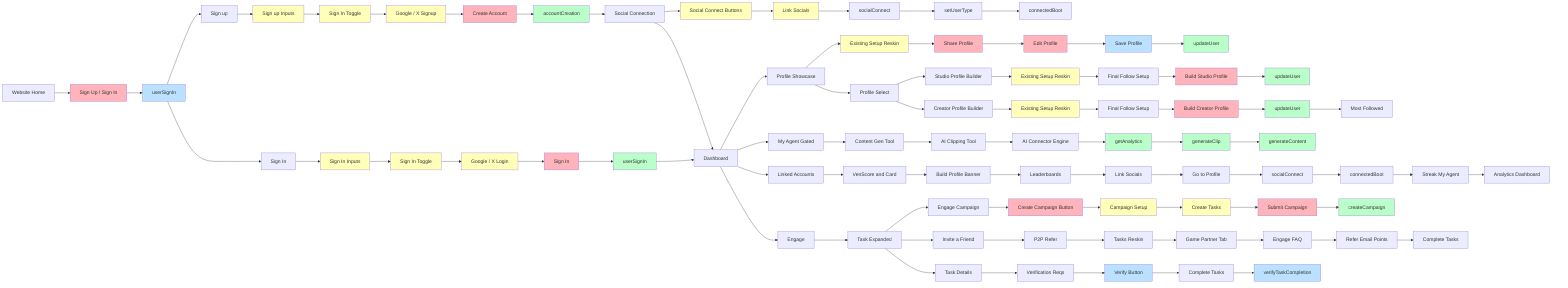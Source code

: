 flowchart LR
    %% Website Entry Point
    A[Website Home] --> B[Sign Up / Sign In]
    B --> C[userSignIn]
    
    %% Sign Up Flow
    C --> D[Sign up]
    D --> E[Sign up Inputs]
    E --> F[Sign In Toggle]
    F --> G[Google / X Signup]
    G --> H[Create Account]
    H --> I[accountCreation]
    
    %% Sign In Flow  
    C --> J[Sign In]
    J --> K[Sign In Inputs]
    K --> L[Sign In Toggle]
    L --> M[Google / X Login]
    M --> N[Sign In]
    N --> O[userSignIn]
    
    %% Social Connection Flow
    I --> P[Social Connection]
    P --> Q[Social Connect Buttons]
    Q --> R[Link Socials]
    R --> S[socialConnect]
    S --> T[setUserType]
    T --> U[connectedBoot]
    
    %% Dashboard Access
    O --> V[Dashboard]
    P --> V
    
    %% Profile Showcase Flow
    V --> W[Profile Showcase]
    W --> X[Existing Setup Reskin]
    X --> Y[Share Profile]
    Y --> Z[Edit Profile]
    Z --> AA[Save Profile]
    AA --> BB[updateUser]
    
    %% Profile Selection
    W --> CC[Profile Select]
    CC --> DD[Studio Profile Builder]
    
    %% Studio Profile Builder
    DD --> EE[Existing Setup Reskin]
    EE --> FF[Final Follow Setup]
    FF --> GG[Build Studio Profile]
    GG --> HH[updateUser]
    
    %% Creator Profile Builder  
    CC --> II[Creator Profile Builder]
    II --> JJ[Existing Setup Reskin]
    JJ --> KK[Final Follow Setup]
    KK --> LL[Build Creator Profile]
    LL --> MM[updateUser]
    
    %% AI Agent Features
    V --> NN[My Agent Gated]
    NN --> OO[Content Gen Tool]
    OO --> PP[AI Clipping Tool]
    PP --> QQ[AI Connector Engine]
    QQ --> RR[getAnalytics]
    RR --> SS[generateClip]
    SS --> TT[generateContent]
    
    %% Linked Actions from Dashboard
    V --> UU[Linked Accounts]
    UU --> VV[VenScore and Card]
    VV --> WW[Build Profile Banner]
    WW --> XX[Leaderboards]
    XX --> YY[Link Socials]
    YY --> ZZ[Go to Profile]
    ZZ --> AAA[socialConnect]
    AAA --> BBB[connectedBoot]
    BBB --> CCC[Streak My Agent]
    CCC --> DDD[Analytics Dashboard]
    
    %% Engagement Flow
    V --> EEE[Engage]
    EEE --> FFF[Task Expanded]
    FFF --> GGG[Engage Campaign]
    
    %% Task Details
    FFF --> HHH[Invite a Friend]
    HHH --> III[P2P Refer]
    III --> JJJ[Tasks Reskin]
    JJJ --> KKK[Game Partner Tab]
    KKK --> LLL[Engage FAQ]
    LLL --> MMM[Refer Email Points]
    MMM --> NNN[Complete Tasks]
    
    %% Task Verification
    FFF --> OOO[Task Details]
    OOO --> PPP[Verification Reqs]
    PPP --> QQQ[Verify Button]
    QQQ --> RRR[Complete Tasks]
    RRR --> SSS[verifyTaskCompletion]
    
    %% Campaign Creation
    GGG --> TTT[Create Campaign Button]
    TTT --> UUU[Campaign Setup]
    UUU --> VVV[Create Tasks]
    VVV --> WWW[Submit Campaign]
    WWW --> XXX[createCampaign]
    
    %% Most Followed
    MM --> YYY[Most Followed]
    
    %% Styling
    classDef userAction fill:#ffb3ba
    classDef firebaseEvent fill:#baffc9
    classDef brightmatterEvent fill:#bae1ff
    classDef component fill:#ffffba
    
    class B,H,N,Y,Z,GG,LL,TTT,WWW userAction
    class I,O,BB,HH,MM,RR,SS,TT,XXX firebaseEvent
    class C,AA,QQQ,SSS brightmatterEvent
    class E,F,G,K,L,M,Q,R,X,EE,JJ,UUU,VVV component